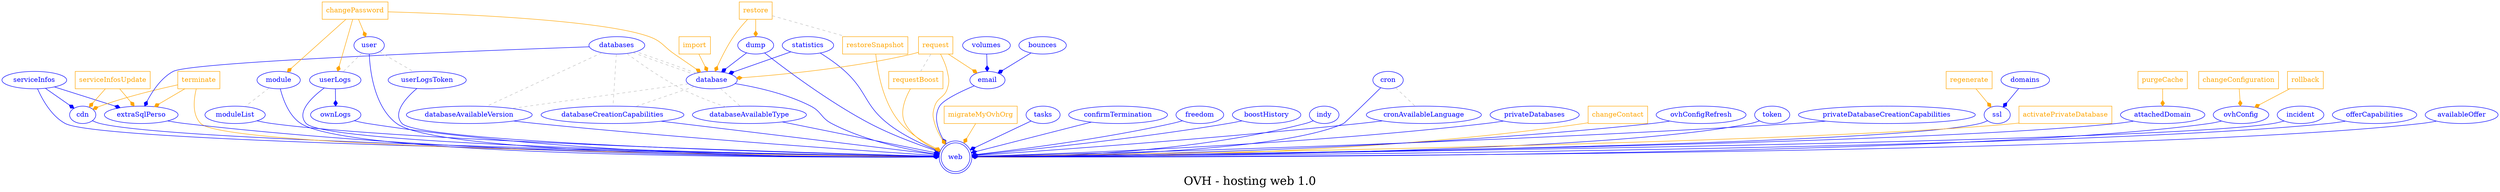 digraph LexiconGraph {
graph[label="OVH - hosting web 1.0", fontsize=24]
splines=true
"web" [color=blue, fontcolor=blue, shape=doublecircle]
"cdn" -> "web" [color=blue, fontcolor=blue, arrowhead=diamond, arrowtail=none]
"cdn" [color=blue, fontcolor=blue, shape=ellipse]
"serviceInfos" -> "cdn" [color=blue, fontcolor=blue, arrowhead=diamond, arrowtail=none]
"serviceInfos" [color=blue, fontcolor=blue, shape=ellipse]
"serviceInfosUpdate" [color=orange, fontcolor=orange, shape=box]
"serviceInfosUpdate" -> "cdn" [color=orange, fontcolor=orange, arrowhead=diamond, arrowtail=none]
"terminate" [color=orange, fontcolor=orange, shape=box]
"terminate" -> "cdn" [color=orange, fontcolor=orange, arrowhead=diamond, arrowtail=none]
"statistics" -> "web" [color=blue, fontcolor=blue, arrowhead=diamond, arrowtail=none]
"statistics" [color=blue, fontcolor=blue, shape=ellipse]
"email" -> "web" [color=blue, fontcolor=blue, arrowhead=diamond, arrowtail=none]
"email" [color=blue, fontcolor=blue, shape=ellipse]
"request" [color=orange, fontcolor=orange, shape=box]
"request" -> "email" [color=orange, fontcolor=orange, arrowhead=diamond, arrowtail=none]
"volumes" -> "email" [color=blue, fontcolor=blue, arrowhead=diamond, arrowtail=none]
"volumes" [color=blue, fontcolor=blue, shape=ellipse]
"bounces" -> "email" [color=blue, fontcolor=blue, arrowhead=diamond, arrowtail=none]
"bounces" [color=blue, fontcolor=blue, shape=ellipse]
"databaseAvailableVersion" -> "web" [color=blue, fontcolor=blue, arrowhead=diamond, arrowtail=none]
"databaseAvailableVersion" [color=blue, fontcolor=blue, shape=ellipse]
"database" -> "databaseAvailableVersion" [color=grey, fontcolor=grey, arrowhead=none, arrowtail=none, style=dashed]
"databases" -> "databaseAvailableVersion" [color=grey, fontcolor=grey, arrowhead=none, arrowtail=none, style=dashed]
"migrateMyOvhOrg" [color=orange, fontcolor=orange, shape=box]
"migrateMyOvhOrg" -> "web" [color=orange, fontcolor=orange, arrowhead=diamond, arrowtail=none]
"user" -> "web" [color=blue, fontcolor=blue, arrowhead=diamond, arrowtail=none]
"user" [color=blue, fontcolor=blue, shape=ellipse]
"changePassword" [color=orange, fontcolor=orange, shape=box]
"changePassword" -> "user" [color=orange, fontcolor=orange, arrowhead=diamond, arrowtail=none]
"restoreSnapshot" [color=orange, fontcolor=orange, shape=box]
"restoreSnapshot" -> "web" [color=orange, fontcolor=orange, arrowhead=diamond, arrowtail=none]
"restore" -> "restoreSnapshot" [color=grey, fontcolor=grey, arrowhead=none, arrowtail=none, style=dashed]
"request" -> "web" [color=orange, fontcolor=orange, arrowhead=diamond, arrowtail=none]
"tasks" -> "web" [color=blue, fontcolor=blue, arrowhead=diamond, arrowtail=none]
"tasks" [color=blue, fontcolor=blue, shape=ellipse]
"confirmTermination" -> "web" [color=blue, fontcolor=blue, arrowhead=diamond, arrowtail=none]
"confirmTermination" [color=blue, fontcolor=blue, shape=ellipse]
"freedom" -> "web" [color=blue, fontcolor=blue, arrowhead=diamond, arrowtail=none]
"freedom" [color=blue, fontcolor=blue, shape=ellipse]
"boostHistory" -> "web" [color=blue, fontcolor=blue, arrowhead=diamond, arrowtail=none]
"boostHistory" [color=blue, fontcolor=blue, shape=ellipse]
"indy" -> "web" [color=blue, fontcolor=blue, arrowhead=diamond, arrowtail=none]
"indy" [color=blue, fontcolor=blue, shape=ellipse]
"extraSqlPerso" -> "web" [color=blue, fontcolor=blue, arrowhead=diamond, arrowtail=none]
"extraSqlPerso" [color=blue, fontcolor=blue, shape=ellipse]
"serviceInfos" -> "extraSqlPerso" [color=blue, fontcolor=blue, arrowhead=diamond, arrowtail=none]
"serviceInfosUpdate" -> "extraSqlPerso" [color=orange, fontcolor=orange, arrowhead=diamond, arrowtail=none]
"databases" -> "extraSqlPerso" [color=blue, fontcolor=blue, arrowhead=diamond, arrowtail=none]
"databases" [color=blue, fontcolor=blue, shape=ellipse]
"database" -> "databases" [color=grey, fontcolor=grey, arrowhead=none, arrowtail=none, style=dashed]
"terminate" -> "extraSqlPerso" [color=orange, fontcolor=orange, arrowhead=diamond, arrowtail=none]
"cronAvailableLanguage" -> "web" [color=blue, fontcolor=blue, arrowhead=diamond, arrowtail=none]
"cronAvailableLanguage" [color=blue, fontcolor=blue, shape=ellipse]
"cron" -> "cronAvailableLanguage" [color=grey, fontcolor=grey, arrowhead=none, arrowtail=none, style=dashed]
"serviceInfos" -> "web" [color=blue, fontcolor=blue, arrowhead=diamond, arrowtail=none]
"privateDatabases" -> "web" [color=blue, fontcolor=blue, arrowhead=diamond, arrowtail=none]
"privateDatabases" [color=blue, fontcolor=blue, shape=ellipse]
"databaseCreationCapabilities" -> "web" [color=blue, fontcolor=blue, arrowhead=diamond, arrowtail=none]
"databaseCreationCapabilities" [color=blue, fontcolor=blue, shape=ellipse]
"database" -> "databaseCreationCapabilities" [color=grey, fontcolor=grey, arrowhead=none, arrowtail=none, style=dashed]
"databases" -> "databaseCreationCapabilities" [color=grey, fontcolor=grey, arrowhead=none, arrowtail=none, style=dashed]
"dump" -> "web" [color=blue, fontcolor=blue, arrowhead=diamond, arrowtail=none]
"dump" [color=blue, fontcolor=blue, shape=ellipse]
"requestBoost" [color=orange, fontcolor=orange, shape=box]
"requestBoost" -> "web" [color=orange, fontcolor=orange, arrowhead=diamond, arrowtail=none]
"request" -> "requestBoost" [color=grey, fontcolor=grey, arrowhead=none, arrowtail=none, style=dashed]
"terminate" -> "web" [color=orange, fontcolor=orange, arrowhead=diamond, arrowtail=none]
"changeContact" [color=orange, fontcolor=orange, shape=box]
"changeContact" -> "web" [color=orange, fontcolor=orange, arrowhead=diamond, arrowtail=none]
"ovhConfigRefresh" -> "web" [color=blue, fontcolor=blue, arrowhead=diamond, arrowtail=none]
"ovhConfigRefresh" [color=blue, fontcolor=blue, shape=ellipse]
"userLogs" -> "web" [color=blue, fontcolor=blue, arrowhead=diamond, arrowtail=none]
"userLogs" [color=blue, fontcolor=blue, shape=ellipse]
"user" -> "userLogs" [color=grey, fontcolor=grey, arrowhead=none, arrowtail=none, style=dashed]
"changePassword" -> "userLogs" [color=orange, fontcolor=orange, arrowhead=diamond, arrowtail=none]
"token" -> "web" [color=blue, fontcolor=blue, arrowhead=diamond, arrowtail=none]
"token" [color=blue, fontcolor=blue, shape=ellipse]
"module" -> "web" [color=blue, fontcolor=blue, arrowhead=diamond, arrowtail=none]
"module" [color=blue, fontcolor=blue, shape=ellipse]
"changePassword" -> "module" [color=orange, fontcolor=orange, arrowhead=diamond, arrowtail=none]
"privateDatabaseCreationCapabilities" -> "web" [color=blue, fontcolor=blue, arrowhead=diamond, arrowtail=none]
"privateDatabaseCreationCapabilities" [color=blue, fontcolor=blue, shape=ellipse]
"ssl" -> "web" [color=blue, fontcolor=blue, arrowhead=diamond, arrowtail=none]
"ssl" [color=blue, fontcolor=blue, shape=ellipse]
"regenerate" [color=orange, fontcolor=orange, shape=box]
"regenerate" -> "ssl" [color=orange, fontcolor=orange, arrowhead=diamond, arrowtail=none]
"domains" -> "ssl" [color=blue, fontcolor=blue, arrowhead=diamond, arrowtail=none]
"domains" [color=blue, fontcolor=blue, shape=ellipse]
"userLogsToken" -> "web" [color=blue, fontcolor=blue, arrowhead=diamond, arrowtail=none]
"userLogsToken" [color=blue, fontcolor=blue, shape=ellipse]
"user" -> "userLogsToken" [color=grey, fontcolor=grey, arrowhead=none, arrowtail=none, style=dashed]
"activatePrivateDatabase" [color=orange, fontcolor=orange, shape=box]
"activatePrivateDatabase" -> "web" [color=orange, fontcolor=orange, arrowhead=diamond, arrowtail=none]
"databaseAvailableType" -> "web" [color=blue, fontcolor=blue, arrowhead=diamond, arrowtail=none]
"databaseAvailableType" [color=blue, fontcolor=blue, shape=ellipse]
"database" -> "databaseAvailableType" [color=grey, fontcolor=grey, arrowhead=none, arrowtail=none, style=dashed]
"databases" -> "databaseAvailableType" [color=grey, fontcolor=grey, arrowhead=none, arrowtail=none, style=dashed]
"database" -> "web" [color=blue, fontcolor=blue, arrowhead=diamond, arrowtail=none]
"database" [color=blue, fontcolor=blue, shape=ellipse]
"databases" -> "database" [color=grey, fontcolor=grey, arrowhead=none, arrowtail=none, style=dashed]
"request" -> "database" [color=orange, fontcolor=orange, arrowhead=diamond, arrowtail=none]
"dump" -> "database" [color=blue, fontcolor=blue, arrowhead=diamond, arrowtail=none]
"restore" [color=orange, fontcolor=orange, shape=box]
"restore" -> "dump" [color=orange, fontcolor=orange, arrowhead=diamond, arrowtail=none]
"statistics" -> "database" [color=blue, fontcolor=blue, arrowhead=diamond, arrowtail=none]
"changePassword" -> "database" [color=orange, fontcolor=orange, arrowhead=diamond, arrowtail=none]
"restore" -> "database" [color=orange, fontcolor=orange, arrowhead=diamond, arrowtail=none]
"import" [color=orange, fontcolor=orange, shape=box]
"import" -> "database" [color=orange, fontcolor=orange, arrowhead=diamond, arrowtail=none]
"cron" -> "web" [color=blue, fontcolor=blue, arrowhead=diamond, arrowtail=none]
"cron" [color=blue, fontcolor=blue, shape=ellipse]
"attachedDomain" -> "web" [color=blue, fontcolor=blue, arrowhead=diamond, arrowtail=none]
"attachedDomain" [color=blue, fontcolor=blue, shape=ellipse]
"purgeCache" [color=orange, fontcolor=orange, shape=box]
"purgeCache" -> "attachedDomain" [color=orange, fontcolor=orange, arrowhead=diamond, arrowtail=none]
"ownLogs" -> "web" [color=blue, fontcolor=blue, arrowhead=diamond, arrowtail=none]
"ownLogs" [color=blue, fontcolor=blue, shape=ellipse]
"userLogs" -> "ownLogs" [color=blue, fontcolor=blue, arrowhead=diamond, arrowtail=none]
"ovhConfig" -> "web" [color=blue, fontcolor=blue, arrowhead=diamond, arrowtail=none]
"ovhConfig" [color=blue, fontcolor=blue, shape=ellipse]
"changeConfiguration" [color=orange, fontcolor=orange, shape=box]
"changeConfiguration" -> "ovhConfig" [color=orange, fontcolor=orange, arrowhead=diamond, arrowtail=none]
"rollback" [color=orange, fontcolor=orange, shape=box]
"rollback" -> "ovhConfig" [color=orange, fontcolor=orange, arrowhead=diamond, arrowtail=none]
"incident" -> "web" [color=blue, fontcolor=blue, arrowhead=diamond, arrowtail=none]
"incident" [color=blue, fontcolor=blue, shape=ellipse]
"offerCapabilities" -> "web" [color=blue, fontcolor=blue, arrowhead=diamond, arrowtail=none]
"offerCapabilities" [color=blue, fontcolor=blue, shape=ellipse]
"availableOffer" -> "web" [color=blue, fontcolor=blue, arrowhead=diamond, arrowtail=none]
"availableOffer" [color=blue, fontcolor=blue, shape=ellipse]
"moduleList" -> "web" [color=blue, fontcolor=blue, arrowhead=diamond, arrowtail=none]
"moduleList" [color=blue, fontcolor=blue, shape=ellipse]
"module" -> "moduleList" [color=grey, fontcolor=grey, arrowhead=none, arrowtail=none, style=dashed]
}
